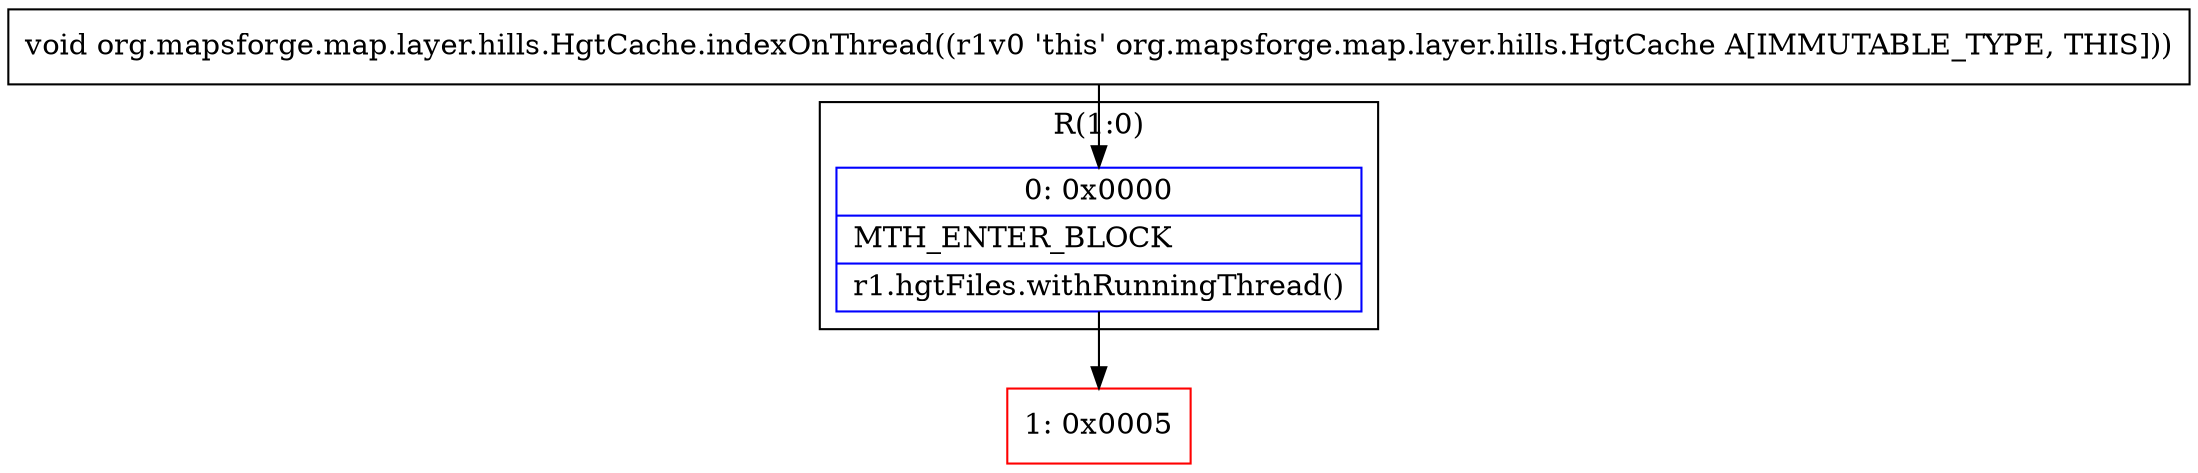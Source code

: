 digraph "CFG fororg.mapsforge.map.layer.hills.HgtCache.indexOnThread()V" {
subgraph cluster_Region_1791233303 {
label = "R(1:0)";
node [shape=record,color=blue];
Node_0 [shape=record,label="{0\:\ 0x0000|MTH_ENTER_BLOCK\l|r1.hgtFiles.withRunningThread()\l}"];
}
Node_1 [shape=record,color=red,label="{1\:\ 0x0005}"];
MethodNode[shape=record,label="{void org.mapsforge.map.layer.hills.HgtCache.indexOnThread((r1v0 'this' org.mapsforge.map.layer.hills.HgtCache A[IMMUTABLE_TYPE, THIS])) }"];
MethodNode -> Node_0;
Node_0 -> Node_1;
}


